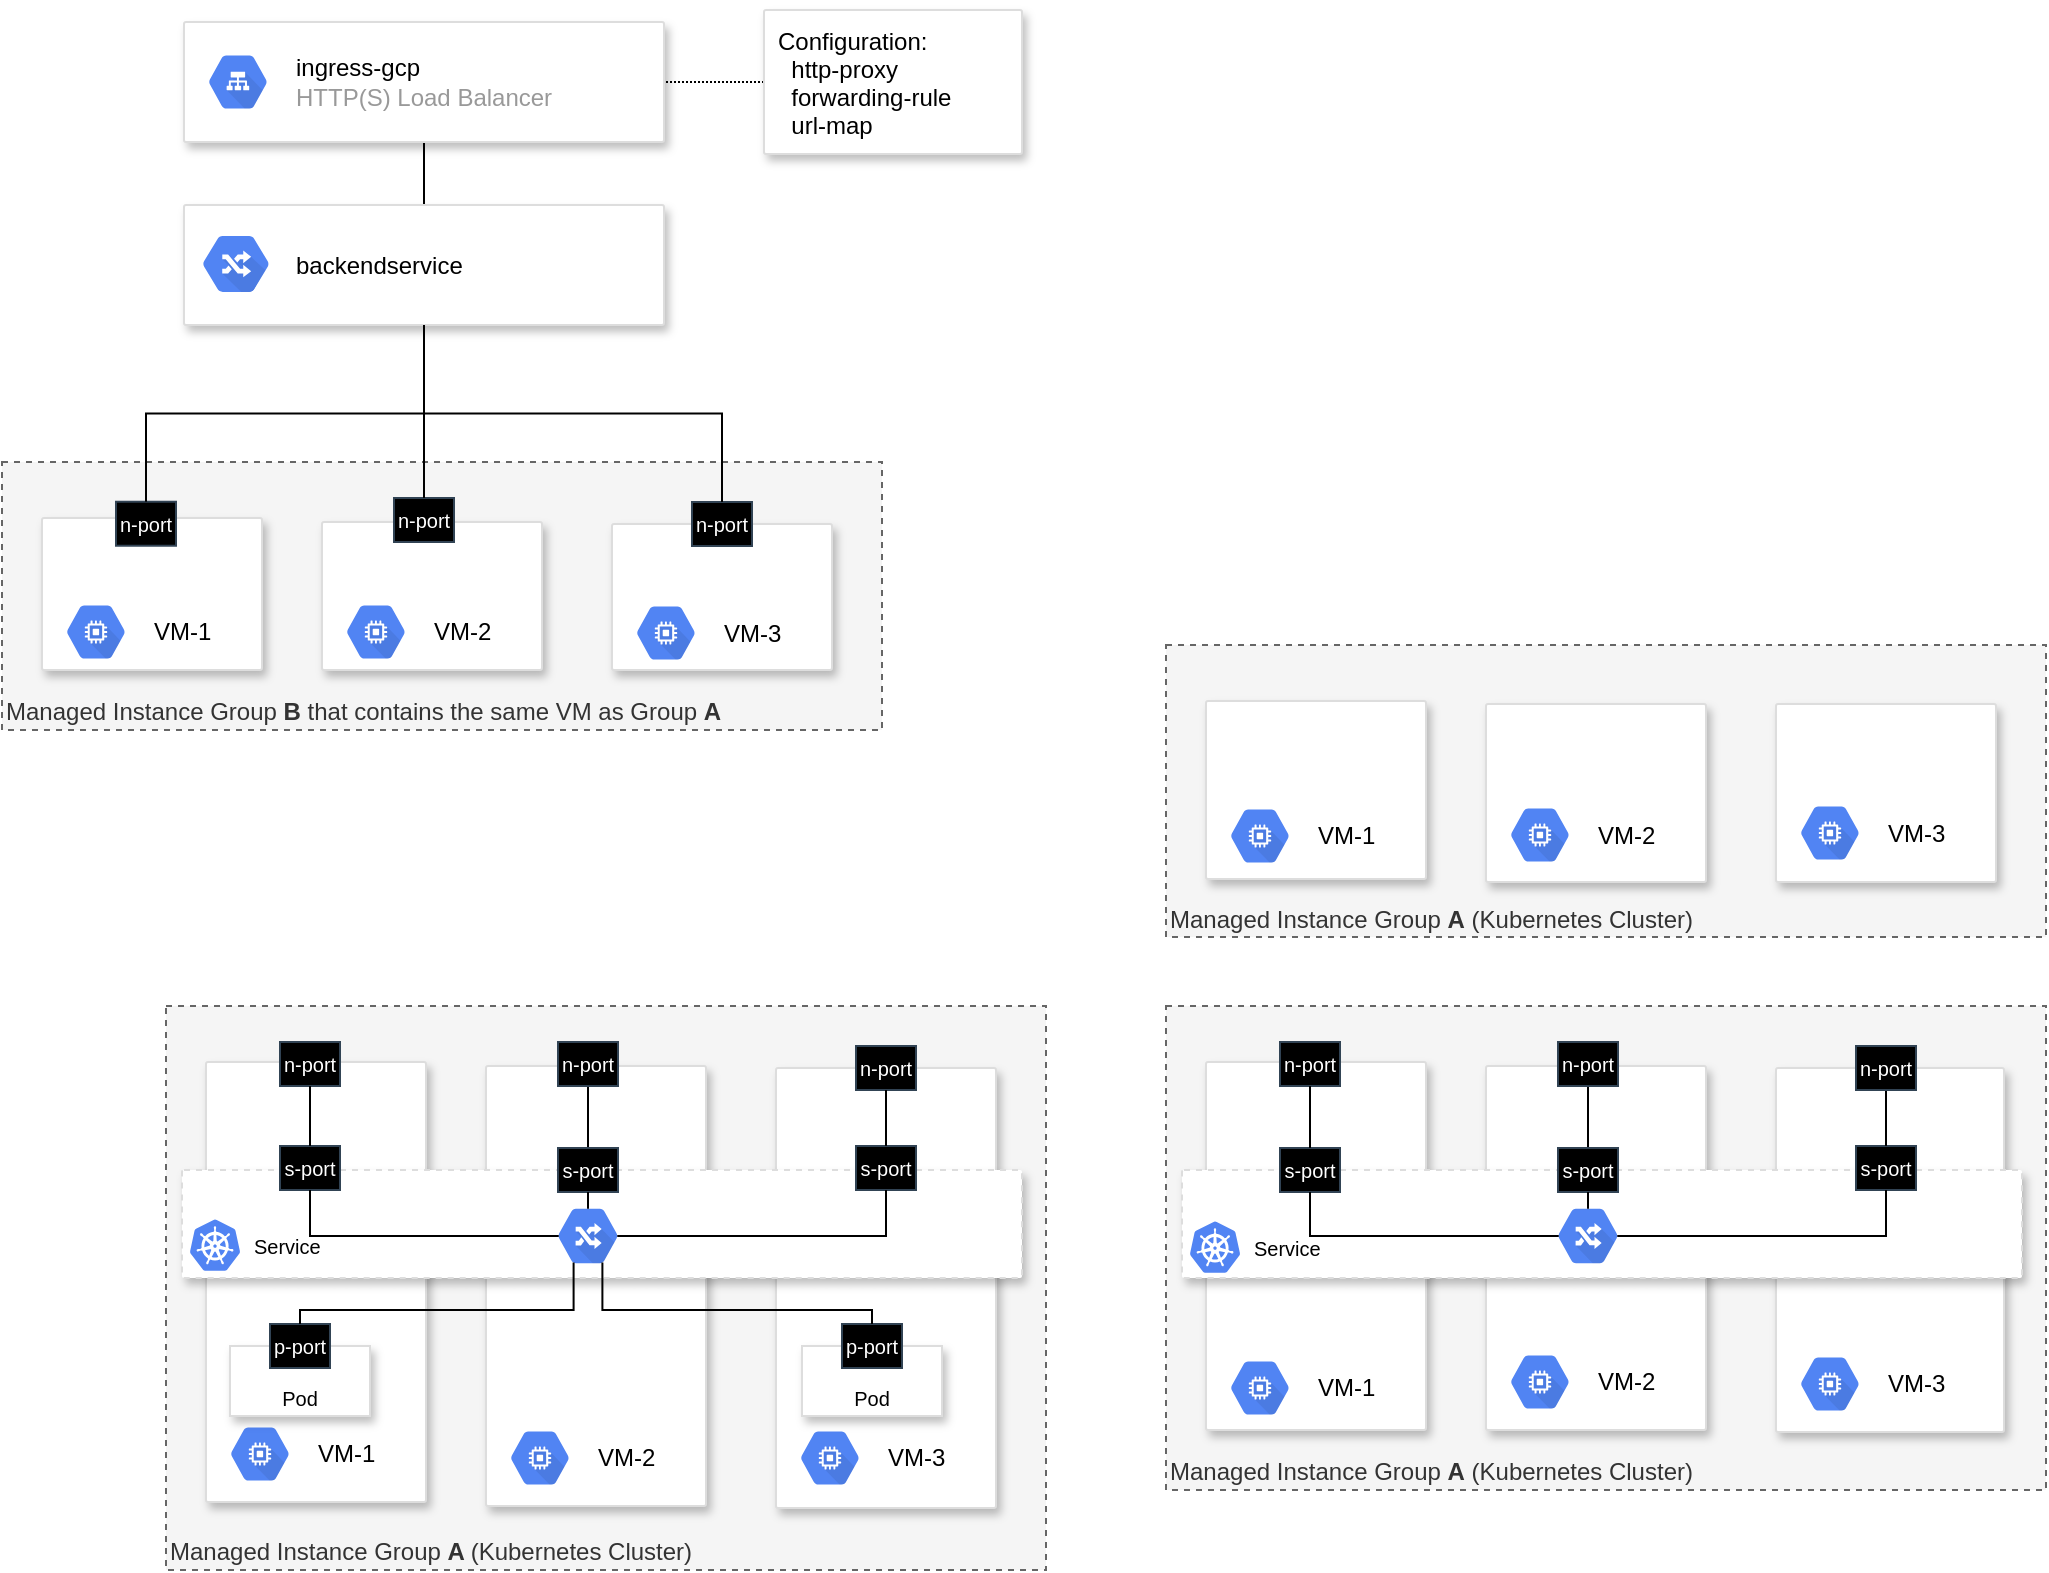 <mxfile pages="1" version="11.2.7" type="github"><diagram id="d1ab7348-05c3-a1e3-ca4d-12c340fd6b49" name="Page-1"><mxGraphModel dx="616" dy="441" grid="1" gridSize="10" guides="1" tooltips="1" connect="1" arrows="1" fold="1" page="1" pageScale="1" pageWidth="1169" pageHeight="827" background="#ffffff" math="0" shadow="0"><root><mxCell id="0"/><mxCell id="1" parent="0"/><mxCell id="wJTbubWAjEop2MmSBgXv-34" value="" style="edgeStyle=orthogonalEdgeStyle;rounded=0;orthogonalLoop=1;jettySize=auto;html=1;fontColor=#000000;entryX=0.5;entryY=0;entryDx=0;entryDy=0;endArrow=none;endFill=0;" parent="1" source="9L-gA9MY-_69T6XY2o5v-167" target="9L-gA9MY-_69T6XY2o5v-260" edge="1"><mxGeometry relative="1" as="geometry"><mxPoint x="270" y="345.5" as="targetPoint"/></mxGeometry></mxCell><mxCell id="9L-gA9MY-_69T6XY2o5v-167" value="" style="strokeColor=#dddddd;fillColor=#ffffff;shadow=1;strokeWidth=1;rounded=1;absoluteArcSize=1;arcSize=2;" parent="1" vertex="1"><mxGeometry x="150" y="176" width="240" height="60" as="geometry"/></mxCell><mxCell id="9L-gA9MY-_69T6XY2o5v-168" value="&lt;font color=&quot;#000000&quot;&gt;&lt;span&gt;ingress-gcp&lt;/span&gt;&lt;/font&gt;&lt;br&gt;HTTP(S) Load Balancer" style="dashed=0;connectable=0;html=1;fillColor=#5184F3;strokeColor=none;shape=mxgraph.gcp2.hexIcon;prIcon=cloud_load_balancing;part=1;labelPosition=right;verticalLabelPosition=middle;align=left;verticalAlign=middle;spacingLeft=5;fontColor=#999999;fontSize=12;" parent="9L-gA9MY-_69T6XY2o5v-167" vertex="1"><mxGeometry y="0.5" width="44" height="39" relative="1" as="geometry"><mxPoint x="5" y="-19.5" as="offset"/></mxGeometry></mxCell><mxCell id="9L-gA9MY-_69T6XY2o5v-260" value="" style="strokeColor=#dddddd;fillColor=#ffffff;shadow=1;strokeWidth=1;rounded=1;absoluteArcSize=1;arcSize=2;" parent="1" vertex="1"><mxGeometry x="150" y="267.5" width="240" height="60" as="geometry"/></mxCell><mxCell id="9L-gA9MY-_69T6XY2o5v-261" value="&lt;p class=&quot;graf graf--p&quot; style=&quot;white-space: normal ; color: rgb(0 , 0 , 0)&quot;&gt;&lt;span class=&quot;markup--strong markup--p-strong&quot;&gt;backendservice&lt;/span&gt;&lt;/p&gt;" style="dashed=0;connectable=0;html=1;fillColor=#5184F3;strokeColor=none;shape=mxgraph.gcp2.hexIcon;prIcon=cloud_load_balancing;part=1;labelPosition=right;verticalLabelPosition=middle;align=left;verticalAlign=middle;spacingLeft=5;fontColor=#999999;fontSize=12;" parent="9L-gA9MY-_69T6XY2o5v-260" vertex="1"><mxGeometry y="0.5" width="44" height="39" relative="1" as="geometry"><mxPoint x="5" y="-19.5" as="offset"/></mxGeometry></mxCell><mxCell id="9L-gA9MY-_69T6XY2o5v-262" value="" style="html=1;fillColor=#5184F3;strokeColor=none;verticalAlign=top;labelPosition=center;verticalLabelPosition=bottom;align=center;spacingTop=-6;fontSize=11;fontStyle=1;fontColor=#999999;shape=mxgraph.gcp2.hexIcon;prIcon=cloud_routes" parent="9L-gA9MY-_69T6XY2o5v-260" vertex="1"><mxGeometry x="1" y="9" width="50" height="41" as="geometry"/></mxCell><mxCell id="BZu97_cLz0ViRXPYQutP-14" value="Managed Instance Group &lt;b&gt;A&lt;/b&gt; (Kubernetes Cluster)" style="rounded=0;whiteSpace=wrap;html=1;fillColor=#f5f5f5;dashed=1;strokeColor=#666666;fontColor=#333333;align=left;verticalAlign=bottom;" vertex="1" parent="1"><mxGeometry x="641" y="487.5" width="440" height="146" as="geometry"/></mxCell><mxCell id="BZu97_cLz0ViRXPYQutP-15" value="" style="strokeColor=#dddddd;fillColor=#ffffff;shadow=1;strokeWidth=1;rounded=1;absoluteArcSize=1;arcSize=2;" vertex="1" parent="1"><mxGeometry x="661" y="515.5" width="110" height="89" as="geometry"/></mxCell><mxCell id="BZu97_cLz0ViRXPYQutP-16" value="&lt;font color=&quot;#000000&quot;&gt;VM-1&lt;/font&gt;" style="dashed=0;connectable=0;html=1;fillColor=#5184F3;strokeColor=none;shape=mxgraph.gcp2.hexIcon;prIcon=compute_engine;part=1;labelPosition=right;verticalLabelPosition=middle;align=left;verticalAlign=middle;spacingLeft=5;fontColor=#999999;fontSize=12;" vertex="1" parent="BZu97_cLz0ViRXPYQutP-15"><mxGeometry y="0.5" width="44" height="39" relative="1" as="geometry"><mxPoint x="5" y="3.5" as="offset"/></mxGeometry></mxCell><mxCell id="BZu97_cLz0ViRXPYQutP-19" value="" style="strokeColor=#dddddd;fillColor=#ffffff;shadow=1;strokeWidth=1;rounded=1;absoluteArcSize=1;arcSize=2;" vertex="1" parent="1"><mxGeometry x="801" y="517" width="110" height="89" as="geometry"/></mxCell><mxCell id="BZu97_cLz0ViRXPYQutP-20" value="&lt;font color=&quot;#000000&quot;&gt;VM-2&lt;/font&gt;" style="dashed=0;connectable=0;html=1;fillColor=#5184F3;strokeColor=none;shape=mxgraph.gcp2.hexIcon;prIcon=compute_engine;part=1;labelPosition=right;verticalLabelPosition=middle;align=left;verticalAlign=middle;spacingLeft=5;fontColor=#999999;fontSize=12;" vertex="1" parent="BZu97_cLz0ViRXPYQutP-19"><mxGeometry y="0.5" width="44" height="39" relative="1" as="geometry"><mxPoint x="5" y="1.5" as="offset"/></mxGeometry></mxCell><mxCell id="BZu97_cLz0ViRXPYQutP-22" value="" style="strokeColor=#dddddd;fillColor=#ffffff;shadow=1;strokeWidth=1;rounded=1;absoluteArcSize=1;arcSize=2;fontColor=#FFCCE6;" vertex="1" parent="1"><mxGeometry x="946" y="517" width="110" height="89" as="geometry"/></mxCell><mxCell id="BZu97_cLz0ViRXPYQutP-23" value="&lt;font color=&quot;#000000&quot;&gt;VM-3&lt;/font&gt;" style="dashed=0;connectable=0;html=1;fillColor=#5184F3;strokeColor=none;shape=mxgraph.gcp2.hexIcon;prIcon=compute_engine;part=1;labelPosition=right;verticalLabelPosition=middle;align=left;verticalAlign=middle;spacingLeft=5;fontColor=#999999;fontSize=12;" vertex="1" parent="BZu97_cLz0ViRXPYQutP-22"><mxGeometry y="0.5" width="44" height="39" relative="1" as="geometry"><mxPoint x="5" y="0.5" as="offset"/></mxGeometry></mxCell><mxCell id="BZu97_cLz0ViRXPYQutP-26" value="Managed Instance Group &lt;b&gt;A&lt;/b&gt; (Kubernetes Cluster)" style="rounded=0;whiteSpace=wrap;html=1;fillColor=#f5f5f5;dashed=1;strokeColor=#666666;fontColor=#333333;align=left;verticalAlign=bottom;" vertex="1" parent="1"><mxGeometry x="641" y="668" width="440" height="242" as="geometry"/></mxCell><mxCell id="BZu97_cLz0ViRXPYQutP-27" value="" style="strokeColor=#dddddd;fillColor=#ffffff;shadow=1;strokeWidth=1;rounded=1;absoluteArcSize=1;arcSize=2;" vertex="1" parent="1"><mxGeometry x="661" y="696" width="110" height="184" as="geometry"/></mxCell><mxCell id="BZu97_cLz0ViRXPYQutP-28" value="&lt;font color=&quot;#000000&quot;&gt;VM-1&lt;/font&gt;" style="dashed=0;connectable=0;html=1;fillColor=#5184F3;strokeColor=none;shape=mxgraph.gcp2.hexIcon;prIcon=compute_engine;part=1;labelPosition=right;verticalLabelPosition=middle;align=left;verticalAlign=middle;spacingLeft=5;fontColor=#999999;fontSize=12;" vertex="1" parent="BZu97_cLz0ViRXPYQutP-27"><mxGeometry y="0.5" width="44" height="39" relative="1" as="geometry"><mxPoint x="5" y="51.5" as="offset"/></mxGeometry></mxCell><mxCell id="BZu97_cLz0ViRXPYQutP-91" value="n-port" style="strokeColor=#314354;fillColor=#000000;shadow=0;strokeWidth=1;rounded=0;absoluteArcSize=1;arcSize=0;glass=0;comic=0;fontColor=#ffffff;fontSize=10;" vertex="1" parent="BZu97_cLz0ViRXPYQutP-27"><mxGeometry x="37" y="-10" width="30" height="22" as="geometry"/></mxCell><mxCell id="BZu97_cLz0ViRXPYQutP-29" value="" style="strokeColor=#dddddd;fillColor=#ffffff;shadow=1;strokeWidth=1;rounded=1;absoluteArcSize=1;arcSize=2;" vertex="1" parent="1"><mxGeometry x="801" y="698" width="110" height="182" as="geometry"/></mxCell><mxCell id="BZu97_cLz0ViRXPYQutP-30" value="&lt;font color=&quot;#000000&quot;&gt;VM-2&lt;/font&gt;" style="dashed=0;connectable=0;html=1;fillColor=#5184F3;strokeColor=none;shape=mxgraph.gcp2.hexIcon;prIcon=compute_engine;part=1;labelPosition=right;verticalLabelPosition=middle;align=left;verticalAlign=middle;spacingLeft=5;fontColor=#999999;fontSize=12;" vertex="1" parent="BZu97_cLz0ViRXPYQutP-29"><mxGeometry y="0.5" width="44" height="39" relative="1" as="geometry"><mxPoint x="5" y="47.5" as="offset"/></mxGeometry></mxCell><mxCell id="BZu97_cLz0ViRXPYQutP-31" value="" style="strokeColor=#dddddd;fillColor=#ffffff;shadow=1;strokeWidth=1;rounded=1;absoluteArcSize=1;arcSize=2;fontColor=#FFCCE6;" vertex="1" parent="1"><mxGeometry x="946" y="699" width="114" height="182" as="geometry"/></mxCell><mxCell id="BZu97_cLz0ViRXPYQutP-32" value="&lt;font color=&quot;#000000&quot;&gt;VM-3&lt;/font&gt;" style="dashed=0;connectable=0;html=1;fillColor=#5184F3;strokeColor=none;shape=mxgraph.gcp2.hexIcon;prIcon=compute_engine;part=1;labelPosition=right;verticalLabelPosition=middle;align=left;verticalAlign=middle;spacingLeft=5;fontColor=#999999;fontSize=12;" vertex="1" parent="BZu97_cLz0ViRXPYQutP-31"><mxGeometry y="0.5" width="44" height="39" relative="1" as="geometry"><mxPoint x="5" y="47.5" as="offset"/></mxGeometry></mxCell><mxCell id="wJTbubWAjEop2MmSBgXv-51" value="" style="strokeColor=#dddddd;fillColor=#ffffff;shadow=1;strokeWidth=1;rounded=1;absoluteArcSize=1;arcSize=2;dashed=1;fontColor=#000000;align=left;html=0;spacingRight=0;spacingLeft=50;fontFamily=Lucida Console;verticalAlign=bottom;spacing=0;" parent="1" vertex="1"><mxGeometry x="649" y="750" width="420" height="54" as="geometry"/></mxCell><mxCell id="wJTbubWAjEop2MmSBgXv-52" value="&lt;font color=&quot;#000000&quot; style=&quot;font-size: 10px&quot;&gt;Service&lt;/font&gt;" style="dashed=0;connectable=0;html=1;fillColor=#5184F3;strokeColor=none;shape=mxgraph.gcp2.kubernetes_logo;part=1;labelPosition=right;verticalLabelPosition=middle;align=left;verticalAlign=middle;spacingLeft=5;fontColor=#999999;fontSize=12;aspect=fixed;" parent="wJTbubWAjEop2MmSBgXv-51" vertex="1"><mxGeometry width="25" height="25.71" relative="1" as="geometry"><mxPoint x="4" y="25.675" as="offset"/></mxGeometry></mxCell><mxCell id="BZu97_cLz0ViRXPYQutP-96" value="" style="html=1;fillColor=#5184F3;strokeColor=none;verticalAlign=top;labelPosition=center;verticalLabelPosition=bottom;align=center;spacingTop=-6;fontSize=11;fontStyle=1;fontColor=#999999;shape=mxgraph.gcp2.hexIcon;prIcon=cloud_routes;" vertex="1" parent="wJTbubWAjEop2MmSBgXv-51"><mxGeometry x="180.5" y="13" width="45" height="40" as="geometry"/></mxCell><mxCell id="BZu97_cLz0ViRXPYQutP-175" value="s-port" style="strokeColor=#314354;fillColor=#000000;shadow=0;strokeWidth=1;rounded=0;absoluteArcSize=1;arcSize=0;glass=0;comic=0;fontSize=10;fontColor=#ffffff;" vertex="1" parent="wJTbubWAjEop2MmSBgXv-51"><mxGeometry x="49" y="-11" width="30" height="22" as="geometry"/></mxCell><mxCell id="BZu97_cLz0ViRXPYQutP-177" value="s-port" style="strokeColor=#314354;fillColor=#000000;shadow=0;strokeWidth=1;rounded=0;absoluteArcSize=1;arcSize=0;glass=0;comic=0;fontSize=10;fontColor=#ffffff;" vertex="1" parent="wJTbubWAjEop2MmSBgXv-51"><mxGeometry x="337" y="-12" width="30" height="22" as="geometry"/></mxCell><mxCell id="BZu97_cLz0ViRXPYQutP-179" value="" style="edgeStyle=orthogonalEdgeStyle;rounded=0;orthogonalLoop=1;jettySize=auto;html=1;startArrow=none;startFill=0;endArrow=none;endFill=0;fontSize=10;fontColor=#FFFFFF;exitX=0.5;exitY=1;exitDx=0;exitDy=0;entryX=0.175;entryY=0.5;entryDx=0;entryDy=0;entryPerimeter=0;" edge="1" parent="wJTbubWAjEop2MmSBgXv-51" source="BZu97_cLz0ViRXPYQutP-175" target="BZu97_cLz0ViRXPYQutP-96"><mxGeometry relative="1" as="geometry"><mxPoint x="73.966" y="-32.034" as="sourcePoint"/><mxPoint x="73.966" y="-1" as="targetPoint"/><Array as="points"><mxPoint x="64" y="33"/></Array></mxGeometry></mxCell><mxCell id="BZu97_cLz0ViRXPYQutP-180" value="" style="edgeStyle=orthogonalEdgeStyle;rounded=0;orthogonalLoop=1;jettySize=auto;html=1;startArrow=none;startFill=0;endArrow=none;endFill=0;fontSize=10;fontColor=#FFFFFF;exitX=0.825;exitY=0.5;exitDx=0;exitDy=0;entryX=0.5;entryY=1;entryDx=0;entryDy=0;exitPerimeter=0;" edge="1" parent="wJTbubWAjEop2MmSBgXv-51" source="BZu97_cLz0ViRXPYQutP-96" target="BZu97_cLz0ViRXPYQutP-177"><mxGeometry relative="1" as="geometry"><mxPoint x="73.966" y="21.069" as="sourcePoint"/><mxPoint x="198.103" y="43.138" as="targetPoint"/><Array as="points"><mxPoint x="352" y="33"/></Array></mxGeometry></mxCell><mxCell id="BZu97_cLz0ViRXPYQutP-97" value="" style="edgeStyle=orthogonalEdgeStyle;rounded=0;orthogonalLoop=1;jettySize=auto;html=1;startArrow=none;startFill=0;endArrow=none;endFill=0;fontSize=10;fontColor=#FFFFFF;entryX=0.5;entryY=0;entryDx=0;entryDy=0;" edge="1" parent="1" source="BZu97_cLz0ViRXPYQutP-92" target="BZu97_cLz0ViRXPYQutP-94"><mxGeometry relative="1" as="geometry"><mxPoint x="857" y="737" as="targetPoint"/></mxGeometry></mxCell><mxCell id="BZu97_cLz0ViRXPYQutP-92" value="n-port" style="strokeColor=#314354;fillColor=#000000;shadow=0;strokeWidth=1;rounded=0;absoluteArcSize=1;arcSize=0;glass=0;comic=0;fontColor=#ffffff;fontSize=10;" vertex="1" parent="1"><mxGeometry x="837" y="686" width="30" height="22" as="geometry"/></mxCell><mxCell id="BZu97_cLz0ViRXPYQutP-178" value="" style="edgeStyle=orthogonalEdgeStyle;rounded=0;orthogonalLoop=1;jettySize=auto;html=1;startArrow=none;startFill=0;endArrow=none;endFill=0;fontSize=10;fontColor=#FFFFFF;entryX=0.5;entryY=0;entryDx=0;entryDy=0;" edge="1" parent="1" source="BZu97_cLz0ViRXPYQutP-93" target="BZu97_cLz0ViRXPYQutP-177"><mxGeometry relative="1" as="geometry"/></mxCell><mxCell id="BZu97_cLz0ViRXPYQutP-93" value="n-port" style="strokeColor=#314354;fillColor=#000000;shadow=0;strokeWidth=1;rounded=0;absoluteArcSize=1;arcSize=0;glass=0;comic=0;fontColor=#ffffff;fontSize=10;" vertex="1" parent="1"><mxGeometry x="986" y="688" width="30" height="22" as="geometry"/></mxCell><mxCell id="BZu97_cLz0ViRXPYQutP-94" value="s-port" style="strokeColor=#314354;fillColor=#000000;shadow=0;strokeWidth=1;rounded=0;absoluteArcSize=1;arcSize=0;glass=0;comic=0;fontSize=10;fontColor=#ffffff;" vertex="1" parent="1"><mxGeometry x="837" y="739" width="30" height="22" as="geometry"/></mxCell><mxCell id="BZu97_cLz0ViRXPYQutP-99" value="" style="edgeStyle=orthogonalEdgeStyle;rounded=0;orthogonalLoop=1;jettySize=auto;html=1;startArrow=none;startFill=0;endArrow=none;endFill=0;fontSize=10;fontColor=#FFFFFF;exitX=0.5;exitY=1;exitDx=0;exitDy=0;entryX=0.5;entryY=0;entryDx=0;entryDy=0;" edge="1" parent="1" source="BZu97_cLz0ViRXPYQutP-91" target="BZu97_cLz0ViRXPYQutP-175"><mxGeometry relative="1" as="geometry"><mxPoint x="862.143" y="718.0" as="sourcePoint"/><mxPoint x="862.143" y="748.857" as="targetPoint"/><Array as="points"><mxPoint x="713" y="730"/><mxPoint x="713" y="730"/></Array></mxGeometry></mxCell><mxCell id="BZu97_cLz0ViRXPYQutP-100" value="" style="edgeStyle=orthogonalEdgeStyle;rounded=0;orthogonalLoop=1;jettySize=auto;html=1;startArrow=none;startFill=0;endArrow=none;endFill=0;fontSize=10;fontColor=#FFFFFF;entryX=0.5;entryY=0.16;entryDx=0;entryDy=0;entryPerimeter=0;exitX=0.5;exitY=1;exitDx=0;exitDy=0;" edge="1" parent="1" source="BZu97_cLz0ViRXPYQutP-94" target="BZu97_cLz0ViRXPYQutP-96"><mxGeometry relative="1" as="geometry"><mxPoint x="862.143" y="718.0" as="sourcePoint"/><mxPoint x="862.143" y="748.857" as="targetPoint"/></mxGeometry></mxCell><mxCell id="BZu97_cLz0ViRXPYQutP-101" value="Managed Instance Group &lt;b&gt;A &lt;/b&gt;(Kubernetes Cluster)" style="rounded=0;whiteSpace=wrap;html=1;fillColor=#f5f5f5;dashed=1;strokeColor=#666666;fontColor=#333333;align=left;verticalAlign=bottom;" vertex="1" parent="1"><mxGeometry x="141" y="668" width="440" height="282" as="geometry"/></mxCell><mxCell id="BZu97_cLz0ViRXPYQutP-102" value="" style="strokeColor=#dddddd;fillColor=#ffffff;shadow=1;strokeWidth=1;rounded=1;absoluteArcSize=1;arcSize=2;align=left;verticalAlign=top;fontSize=10;spacingTop=7;" vertex="1" parent="1"><mxGeometry x="161" y="696" width="110" height="220" as="geometry"/></mxCell><mxCell id="BZu97_cLz0ViRXPYQutP-103" value="&lt;font color=&quot;#000000&quot;&gt;VM-1&lt;/font&gt;" style="dashed=0;connectable=0;html=1;fillColor=#5184F3;strokeColor=none;shape=mxgraph.gcp2.hexIcon;prIcon=compute_engine;part=1;labelPosition=right;verticalLabelPosition=middle;align=left;verticalAlign=middle;spacingLeft=5;fontColor=#999999;fontSize=12;" vertex="1" parent="BZu97_cLz0ViRXPYQutP-102"><mxGeometry y="0.5" width="44" height="39" relative="1" as="geometry"><mxPoint x="5" y="66.5" as="offset"/></mxGeometry></mxCell><mxCell id="BZu97_cLz0ViRXPYQutP-104" value="n-port" style="strokeColor=#314354;fillColor=#000000;shadow=0;strokeWidth=1;rounded=0;absoluteArcSize=1;arcSize=0;glass=0;comic=0;fontColor=#ffffff;fontSize=10;" vertex="1" parent="BZu97_cLz0ViRXPYQutP-102"><mxGeometry x="37" y="-10" width="30" height="22" as="geometry"/></mxCell><mxCell id="BZu97_cLz0ViRXPYQutP-73" value="Pod" style="strokeColor=#dddddd;fillColor=#ffffff;shadow=1;strokeWidth=1;rounded=1;absoluteArcSize=1;arcSize=0;verticalAlign=bottom;fontSize=10;" vertex="1" parent="BZu97_cLz0ViRXPYQutP-102"><mxGeometry x="12" y="142" width="70" height="35" as="geometry"/></mxCell><mxCell id="BZu97_cLz0ViRXPYQutP-119" value="p-port" style="strokeColor=#314354;fillColor=#000000;shadow=0;strokeWidth=1;rounded=0;absoluteArcSize=1;arcSize=0;glass=0;comic=0;fontColor=#ffffff;fontSize=10;" vertex="1" parent="BZu97_cLz0ViRXPYQutP-102"><mxGeometry x="32" y="131" width="30" height="22" as="geometry"/></mxCell><mxCell id="BZu97_cLz0ViRXPYQutP-105" value="" style="strokeColor=#dddddd;fillColor=#ffffff;shadow=1;strokeWidth=1;rounded=1;absoluteArcSize=1;arcSize=2;" vertex="1" parent="1"><mxGeometry x="301" y="698" width="110" height="220" as="geometry"/></mxCell><mxCell id="BZu97_cLz0ViRXPYQutP-106" value="&lt;font color=&quot;#000000&quot;&gt;VM-2&lt;/font&gt;" style="dashed=0;connectable=0;html=1;fillColor=#5184F3;strokeColor=none;shape=mxgraph.gcp2.hexIcon;prIcon=compute_engine;part=1;labelPosition=right;verticalLabelPosition=middle;align=left;verticalAlign=middle;spacingLeft=5;fontColor=#999999;fontSize=12;" vertex="1" parent="BZu97_cLz0ViRXPYQutP-105"><mxGeometry y="0.5" width="44" height="39" relative="1" as="geometry"><mxPoint x="5" y="66.5" as="offset"/></mxGeometry></mxCell><mxCell id="BZu97_cLz0ViRXPYQutP-107" value="" style="strokeColor=#dddddd;fillColor=#ffffff;shadow=1;strokeWidth=1;rounded=1;absoluteArcSize=1;arcSize=2;fontColor=#FFCCE6;" vertex="1" parent="1"><mxGeometry x="446" y="699" width="110" height="220" as="geometry"/></mxCell><mxCell id="BZu97_cLz0ViRXPYQutP-108" value="&lt;font color=&quot;#000000&quot;&gt;VM-3&lt;/font&gt;" style="dashed=0;connectable=0;html=1;fillColor=#5184F3;strokeColor=none;shape=mxgraph.gcp2.hexIcon;prIcon=compute_engine;part=1;labelPosition=right;verticalLabelPosition=middle;align=left;verticalAlign=middle;spacingLeft=5;fontColor=#999999;fontSize=12;" vertex="1" parent="BZu97_cLz0ViRXPYQutP-107"><mxGeometry y="0.5" width="44" height="39" relative="1" as="geometry"><mxPoint x="5" y="65.5" as="offset"/></mxGeometry></mxCell><mxCell id="BZu97_cLz0ViRXPYQutP-122" value="Pod" style="strokeColor=#dddddd;fillColor=#ffffff;shadow=1;strokeWidth=1;rounded=1;absoluteArcSize=1;arcSize=0;verticalAlign=bottom;fontSize=10;" vertex="1" parent="BZu97_cLz0ViRXPYQutP-107"><mxGeometry x="13" y="139" width="70" height="35" as="geometry"/></mxCell><mxCell id="BZu97_cLz0ViRXPYQutP-123" value="p-port" style="strokeColor=#314354;fillColor=#000000;shadow=0;strokeWidth=1;rounded=0;absoluteArcSize=1;arcSize=0;glass=0;comic=0;fontColor=#ffffff;fontSize=10;" vertex="1" parent="BZu97_cLz0ViRXPYQutP-107"><mxGeometry x="33" y="128" width="30" height="22" as="geometry"/></mxCell><mxCell id="BZu97_cLz0ViRXPYQutP-109" value="" style="strokeColor=#dddddd;fillColor=#ffffff;shadow=1;strokeWidth=1;rounded=1;absoluteArcSize=1;arcSize=2;dashed=1;fontColor=#000000;align=left;html=0;spacingRight=0;spacingLeft=50;fontFamily=Lucida Console;verticalAlign=bottom;spacing=0;" vertex="1" parent="1"><mxGeometry x="149" y="750" width="420" height="54" as="geometry"/></mxCell><mxCell id="BZu97_cLz0ViRXPYQutP-110" value="&lt;font color=&quot;#000000&quot; style=&quot;font-size: 10px&quot;&gt;Service&lt;/font&gt;" style="dashed=0;connectable=0;html=1;fillColor=#5184F3;strokeColor=none;shape=mxgraph.gcp2.kubernetes_logo;part=1;labelPosition=right;verticalLabelPosition=middle;align=left;verticalAlign=middle;spacingLeft=5;fontColor=#999999;fontSize=12;aspect=fixed;" vertex="1" parent="BZu97_cLz0ViRXPYQutP-109"><mxGeometry width="25" height="25.71" relative="1" as="geometry"><mxPoint x="4" y="24.675" as="offset"/></mxGeometry></mxCell><mxCell id="BZu97_cLz0ViRXPYQutP-111" value="" style="html=1;fillColor=#5184F3;strokeColor=none;verticalAlign=top;labelPosition=center;verticalLabelPosition=bottom;align=center;spacingTop=-6;fontSize=11;fontStyle=1;fontColor=#999999;shape=mxgraph.gcp2.hexIcon;prIcon=cloud_routes;" vertex="1" parent="BZu97_cLz0ViRXPYQutP-109"><mxGeometry x="180.5" y="13" width="45" height="40" as="geometry"/></mxCell><mxCell id="BZu97_cLz0ViRXPYQutP-171" value="s-port" style="strokeColor=#314354;fillColor=#000000;shadow=0;strokeWidth=1;rounded=0;absoluteArcSize=1;arcSize=0;glass=0;comic=0;fontSize=10;fontColor=#ffffff;" vertex="1" parent="BZu97_cLz0ViRXPYQutP-109"><mxGeometry x="49" y="-12" width="30" height="22" as="geometry"/></mxCell><mxCell id="BZu97_cLz0ViRXPYQutP-172" value="s-port" style="strokeColor=#314354;fillColor=#000000;shadow=0;strokeWidth=1;rounded=0;absoluteArcSize=1;arcSize=0;glass=0;comic=0;fontSize=10;fontColor=#ffffff;" vertex="1" parent="BZu97_cLz0ViRXPYQutP-109"><mxGeometry x="337" y="-12" width="30" height="22" as="geometry"/></mxCell><mxCell id="BZu97_cLz0ViRXPYQutP-173" value="" style="edgeStyle=orthogonalEdgeStyle;rounded=0;orthogonalLoop=1;jettySize=auto;html=1;startArrow=none;startFill=0;endArrow=none;endFill=0;fontSize=10;fontColor=#FFFFFF;exitX=0.5;exitY=1;exitDx=0;exitDy=0;entryX=0.175;entryY=0.5;entryDx=0;entryDy=0;entryPerimeter=0;" edge="1" parent="BZu97_cLz0ViRXPYQutP-109" source="BZu97_cLz0ViRXPYQutP-171" target="BZu97_cLz0ViRXPYQutP-111"><mxGeometry relative="1" as="geometry"><mxPoint x="73.966" y="-32.034" as="sourcePoint"/><mxPoint x="73.966" y="-1.69" as="targetPoint"/><Array as="points"><mxPoint x="64" y="33"/></Array></mxGeometry></mxCell><mxCell id="BZu97_cLz0ViRXPYQutP-174" value="" style="edgeStyle=orthogonalEdgeStyle;rounded=0;orthogonalLoop=1;jettySize=auto;html=1;startArrow=none;startFill=0;endArrow=none;endFill=0;fontSize=10;fontColor=#FFFFFF;exitX=0.5;exitY=1;exitDx=0;exitDy=0;entryX=0.825;entryY=0.5;entryDx=0;entryDy=0;entryPerimeter=0;" edge="1" parent="BZu97_cLz0ViRXPYQutP-109" source="BZu97_cLz0ViRXPYQutP-172" target="BZu97_cLz0ViRXPYQutP-111"><mxGeometry relative="1" as="geometry"><mxPoint x="73.966" y="19.69" as="sourcePoint"/><mxPoint x="198.103" y="43.138" as="targetPoint"/><Array as="points"><mxPoint x="352" y="33"/></Array></mxGeometry></mxCell><mxCell id="BZu97_cLz0ViRXPYQutP-112" value="" style="edgeStyle=orthogonalEdgeStyle;rounded=0;orthogonalLoop=1;jettySize=auto;html=1;startArrow=none;startFill=0;endArrow=none;endFill=0;fontSize=10;fontColor=#FFFFFF;entryX=0.5;entryY=0;entryDx=0;entryDy=0;" edge="1" parent="1" source="BZu97_cLz0ViRXPYQutP-113" target="BZu97_cLz0ViRXPYQutP-115"><mxGeometry relative="1" as="geometry"><mxPoint x="357" y="737" as="targetPoint"/></mxGeometry></mxCell><mxCell id="BZu97_cLz0ViRXPYQutP-113" value="n-port" style="strokeColor=#314354;fillColor=#000000;shadow=0;strokeWidth=1;rounded=0;absoluteArcSize=1;arcSize=0;glass=0;comic=0;fontColor=#ffffff;fontSize=10;" vertex="1" parent="1"><mxGeometry x="337" y="686" width="30" height="22" as="geometry"/></mxCell><mxCell id="BZu97_cLz0ViRXPYQutP-114" value="n-port" style="strokeColor=#314354;fillColor=#000000;shadow=0;strokeWidth=1;rounded=0;absoluteArcSize=1;arcSize=0;glass=0;comic=0;fontColor=#ffffff;fontSize=10;" vertex="1" parent="1"><mxGeometry x="486" y="688" width="30" height="22" as="geometry"/></mxCell><mxCell id="BZu97_cLz0ViRXPYQutP-115" value="s-port" style="strokeColor=#314354;fillColor=#000000;shadow=0;strokeWidth=1;rounded=0;absoluteArcSize=1;arcSize=0;glass=0;comic=0;fontSize=10;fontColor=#ffffff;" vertex="1" parent="1"><mxGeometry x="337" y="739" width="30" height="22" as="geometry"/></mxCell><mxCell id="BZu97_cLz0ViRXPYQutP-116" value="" style="edgeStyle=orthogonalEdgeStyle;rounded=0;orthogonalLoop=1;jettySize=auto;html=1;startArrow=none;startFill=0;endArrow=none;endFill=0;fontSize=10;fontColor=#FFFFFF;exitX=0.5;exitY=1;exitDx=0;exitDy=0;entryX=0.5;entryY=0;entryDx=0;entryDy=0;" edge="1" parent="1" source="BZu97_cLz0ViRXPYQutP-114" target="BZu97_cLz0ViRXPYQutP-172"><mxGeometry relative="1" as="geometry"><mxPoint x="362.143" y="718.0" as="sourcePoint"/><mxPoint x="362" y="730" as="targetPoint"/><Array as="points"><mxPoint x="501" y="730"/><mxPoint x="501" y="730"/></Array></mxGeometry></mxCell><mxCell id="BZu97_cLz0ViRXPYQutP-117" value="" style="edgeStyle=orthogonalEdgeStyle;rounded=0;orthogonalLoop=1;jettySize=auto;html=1;startArrow=none;startFill=0;endArrow=none;endFill=0;fontSize=10;fontColor=#FFFFFF;exitX=0.5;exitY=1;exitDx=0;exitDy=0;entryX=0.5;entryY=0;entryDx=0;entryDy=0;" edge="1" parent="1" source="BZu97_cLz0ViRXPYQutP-104" target="BZu97_cLz0ViRXPYQutP-171"><mxGeometry relative="1" as="geometry"><mxPoint x="362.143" y="718.0" as="sourcePoint"/><mxPoint x="362.143" y="748.857" as="targetPoint"/><Array as="points"><mxPoint x="213" y="730"/><mxPoint x="213" y="730"/></Array></mxGeometry></mxCell><mxCell id="BZu97_cLz0ViRXPYQutP-118" value="" style="edgeStyle=orthogonalEdgeStyle;rounded=0;orthogonalLoop=1;jettySize=auto;html=1;startArrow=none;startFill=0;endArrow=none;endFill=0;fontSize=10;fontColor=#FFFFFF;entryX=0.5;entryY=0.16;entryDx=0;entryDy=0;entryPerimeter=0;exitX=0.5;exitY=1;exitDx=0;exitDy=0;" edge="1" parent="1" source="BZu97_cLz0ViRXPYQutP-115" target="BZu97_cLz0ViRXPYQutP-111"><mxGeometry relative="1" as="geometry"><mxPoint x="362.143" y="718.0" as="sourcePoint"/><mxPoint x="362.143" y="748.857" as="targetPoint"/></mxGeometry></mxCell><mxCell id="BZu97_cLz0ViRXPYQutP-124" value="" style="edgeStyle=orthogonalEdgeStyle;rounded=0;orthogonalLoop=1;jettySize=auto;html=1;startArrow=none;startFill=0;endArrow=none;endFill=0;fontSize=10;fontColor=#FFFFFF;exitX=0.5;exitY=0;exitDx=0;exitDy=0;entryX=0.34;entryY=0.83;entryDx=0;entryDy=0;entryPerimeter=0;" edge="1" parent="1" source="BZu97_cLz0ViRXPYQutP-119" target="BZu97_cLz0ViRXPYQutP-111"><mxGeometry relative="1" as="geometry"><mxPoint x="222.667" y="717.833" as="sourcePoint"/><mxPoint x="354.333" y="748.667" as="targetPoint"/><Array as="points"><mxPoint x="208" y="820"/><mxPoint x="345" y="820"/></Array></mxGeometry></mxCell><mxCell id="BZu97_cLz0ViRXPYQutP-125" value="" style="edgeStyle=orthogonalEdgeStyle;rounded=0;orthogonalLoop=1;jettySize=auto;html=1;startArrow=none;startFill=0;endArrow=none;endFill=0;fontSize=10;fontColor=#FFFFFF;exitX=0.5;exitY=0;exitDx=0;exitDy=0;entryX=0.66;entryY=0.83;entryDx=0;entryDy=0;entryPerimeter=0;" edge="1" parent="1" source="BZu97_cLz0ViRXPYQutP-123" target="BZu97_cLz0ViRXPYQutP-111"><mxGeometry relative="1" as="geometry"><mxPoint x="217.857" y="836.952" as="sourcePoint"/><mxPoint x="355" y="806" as="targetPoint"/><Array as="points"><mxPoint x="494" y="820"/><mxPoint x="359" y="820"/></Array></mxGeometry></mxCell><mxCell id="BZu97_cLz0ViRXPYQutP-126" value="Managed Instance Group &lt;b&gt;B&lt;/b&gt; that contains the same VM as Group &lt;b&gt;A&lt;/b&gt;" style="rounded=0;whiteSpace=wrap;html=1;fillColor=#f5f5f5;dashed=1;strokeColor=#666666;fontColor=#333333;align=left;verticalAlign=bottom;" vertex="1" parent="1"><mxGeometry x="59" y="396" width="440" height="134" as="geometry"/></mxCell><mxCell id="BZu97_cLz0ViRXPYQutP-127" value="" style="strokeColor=#dddddd;fillColor=#ffffff;shadow=1;strokeWidth=1;rounded=1;absoluteArcSize=1;arcSize=2;" vertex="1" parent="1"><mxGeometry x="79" y="424" width="110" height="76" as="geometry"/></mxCell><mxCell id="BZu97_cLz0ViRXPYQutP-128" value="&lt;font color=&quot;#000000&quot;&gt;VM-1&lt;/font&gt;" style="dashed=0;connectable=0;html=1;fillColor=#5184F3;strokeColor=none;shape=mxgraph.gcp2.hexIcon;prIcon=compute_engine;part=1;labelPosition=right;verticalLabelPosition=middle;align=left;verticalAlign=middle;spacingLeft=5;fontColor=#999999;fontSize=12;" vertex="1" parent="BZu97_cLz0ViRXPYQutP-127"><mxGeometry y="0.5" width="44" height="39" relative="1" as="geometry"><mxPoint x="5" y="-0.5" as="offset"/></mxGeometry></mxCell><mxCell id="BZu97_cLz0ViRXPYQutP-129" value="n-port" style="strokeColor=#314354;fillColor=#000000;shadow=0;strokeWidth=1;rounded=0;absoluteArcSize=1;arcSize=0;glass=0;comic=0;fontColor=#ffffff;fontSize=10;" vertex="1" parent="BZu97_cLz0ViRXPYQutP-127"><mxGeometry x="37" y="-8.13" width="30" height="22" as="geometry"/></mxCell><mxCell id="BZu97_cLz0ViRXPYQutP-132" value="" style="strokeColor=#dddddd;fillColor=#ffffff;shadow=1;strokeWidth=1;rounded=1;absoluteArcSize=1;arcSize=2;" vertex="1" parent="1"><mxGeometry x="219" y="426" width="110" height="74" as="geometry"/></mxCell><mxCell id="BZu97_cLz0ViRXPYQutP-133" value="&lt;font color=&quot;#000000&quot;&gt;VM-2&lt;/font&gt;" style="dashed=0;connectable=0;html=1;fillColor=#5184F3;strokeColor=none;shape=mxgraph.gcp2.hexIcon;prIcon=compute_engine;part=1;labelPosition=right;verticalLabelPosition=middle;align=left;verticalAlign=middle;spacingLeft=5;fontColor=#999999;fontSize=12;" vertex="1" parent="BZu97_cLz0ViRXPYQutP-132"><mxGeometry y="0.5" width="44" height="39" relative="1" as="geometry"><mxPoint x="5" y="-1.5" as="offset"/></mxGeometry></mxCell><mxCell id="BZu97_cLz0ViRXPYQutP-136" value="" style="strokeColor=#dddddd;fillColor=#ffffff;shadow=1;strokeWidth=1;rounded=1;absoluteArcSize=1;arcSize=2;fontColor=#FFCCE6;" vertex="1" parent="1"><mxGeometry x="364" y="427" width="110" height="73" as="geometry"/></mxCell><mxCell id="BZu97_cLz0ViRXPYQutP-137" value="&lt;font color=&quot;#000000&quot;&gt;VM-3&lt;/font&gt;" style="dashed=0;connectable=0;html=1;fillColor=#5184F3;strokeColor=none;shape=mxgraph.gcp2.hexIcon;prIcon=compute_engine;part=1;labelPosition=right;verticalLabelPosition=middle;align=left;verticalAlign=middle;spacingLeft=5;fontColor=#999999;fontSize=12;" vertex="1" parent="BZu97_cLz0ViRXPYQutP-136"><mxGeometry y="0.5" width="44" height="39" relative="1" as="geometry"><mxPoint x="5" y="-1.5" as="offset"/></mxGeometry></mxCell><mxCell id="BZu97_cLz0ViRXPYQutP-144" value="n-port" style="strokeColor=#314354;fillColor=#000000;shadow=0;strokeWidth=1;rounded=0;absoluteArcSize=1;arcSize=0;glass=0;comic=0;fontColor=#ffffff;fontSize=10;" vertex="1" parent="1"><mxGeometry x="255" y="414" width="30" height="22" as="geometry"/></mxCell><mxCell id="BZu97_cLz0ViRXPYQutP-145" value="n-port" style="strokeColor=#314354;fillColor=#000000;shadow=0;strokeWidth=1;rounded=0;absoluteArcSize=1;arcSize=0;glass=0;comic=0;fontColor=#ffffff;fontSize=10;" vertex="1" parent="1"><mxGeometry x="404" y="416" width="30" height="22" as="geometry"/></mxCell><mxCell id="BZu97_cLz0ViRXPYQutP-155" value="" style="edgeStyle=orthogonalEdgeStyle;rounded=0;orthogonalLoop=1;jettySize=auto;html=1;startArrow=none;startFill=0;endArrow=none;endFill=0;fontSize=10;fontColor=#FFFFFF;entryX=0.5;entryY=0;entryDx=0;entryDy=0;exitX=0.5;exitY=1;exitDx=0;exitDy=0;" edge="1" parent="1" source="9L-gA9MY-_69T6XY2o5v-260" target="BZu97_cLz0ViRXPYQutP-129"><mxGeometry relative="1" as="geometry"><mxPoint x="270" y="428.5" as="targetPoint"/></mxGeometry></mxCell><mxCell id="BZu97_cLz0ViRXPYQutP-157" value="" style="edgeStyle=orthogonalEdgeStyle;rounded=0;orthogonalLoop=1;jettySize=auto;html=1;startArrow=none;startFill=0;endArrow=none;endFill=0;fontSize=10;fontColor=#FFFFFF;entryX=0.5;entryY=0;entryDx=0;entryDy=0;exitX=0.5;exitY=1;exitDx=0;exitDy=0;" edge="1" parent="1" source="9L-gA9MY-_69T6XY2o5v-260" target="BZu97_cLz0ViRXPYQutP-144"><mxGeometry relative="1" as="geometry"><mxPoint x="280" y="370" as="sourcePoint"/><mxPoint x="138" y="416" as="targetPoint"/></mxGeometry></mxCell><mxCell id="BZu97_cLz0ViRXPYQutP-160" value="" style="edgeStyle=orthogonalEdgeStyle;rounded=0;orthogonalLoop=1;jettySize=auto;html=1;startArrow=none;startFill=0;endArrow=none;endFill=0;fontSize=10;fontColor=#FFFFFF;entryX=0.5;entryY=0;entryDx=0;entryDy=0;exitX=0.5;exitY=1;exitDx=0;exitDy=0;" edge="1" parent="1" source="9L-gA9MY-_69T6XY2o5v-260" target="BZu97_cLz0ViRXPYQutP-145"><mxGeometry relative="1" as="geometry"><mxPoint x="280" y="370" as="sourcePoint"/><mxPoint x="138" y="416" as="targetPoint"/></mxGeometry></mxCell><mxCell id="BZu97_cLz0ViRXPYQutP-166" value="" style="edgeStyle=orthogonalEdgeStyle;rounded=0;orthogonalLoop=1;jettySize=auto;html=1;startArrow=none;startFill=0;endArrow=none;endFill=0;fontSize=10;fontColor=#FFFFFF;dashed=1;dashPattern=1 1;" edge="1" parent="1" source="BZu97_cLz0ViRXPYQutP-162" target="9L-gA9MY-_69T6XY2o5v-167"><mxGeometry relative="1" as="geometry"/></mxCell><mxCell id="BZu97_cLz0ViRXPYQutP-162" value="Configuration:&#xa;  http-proxy&#xa;  forwarding-rule&#xa;  url-map" style="strokeColor=#dddddd;fillColor=#ffffff;shadow=1;strokeWidth=1;rounded=1;absoluteArcSize=1;arcSize=2;align=left;spacingLeft=5;" vertex="1" parent="1"><mxGeometry x="440" y="170" width="129" height="72" as="geometry"/></mxCell></root></mxGraphModel></diagram></mxfile>